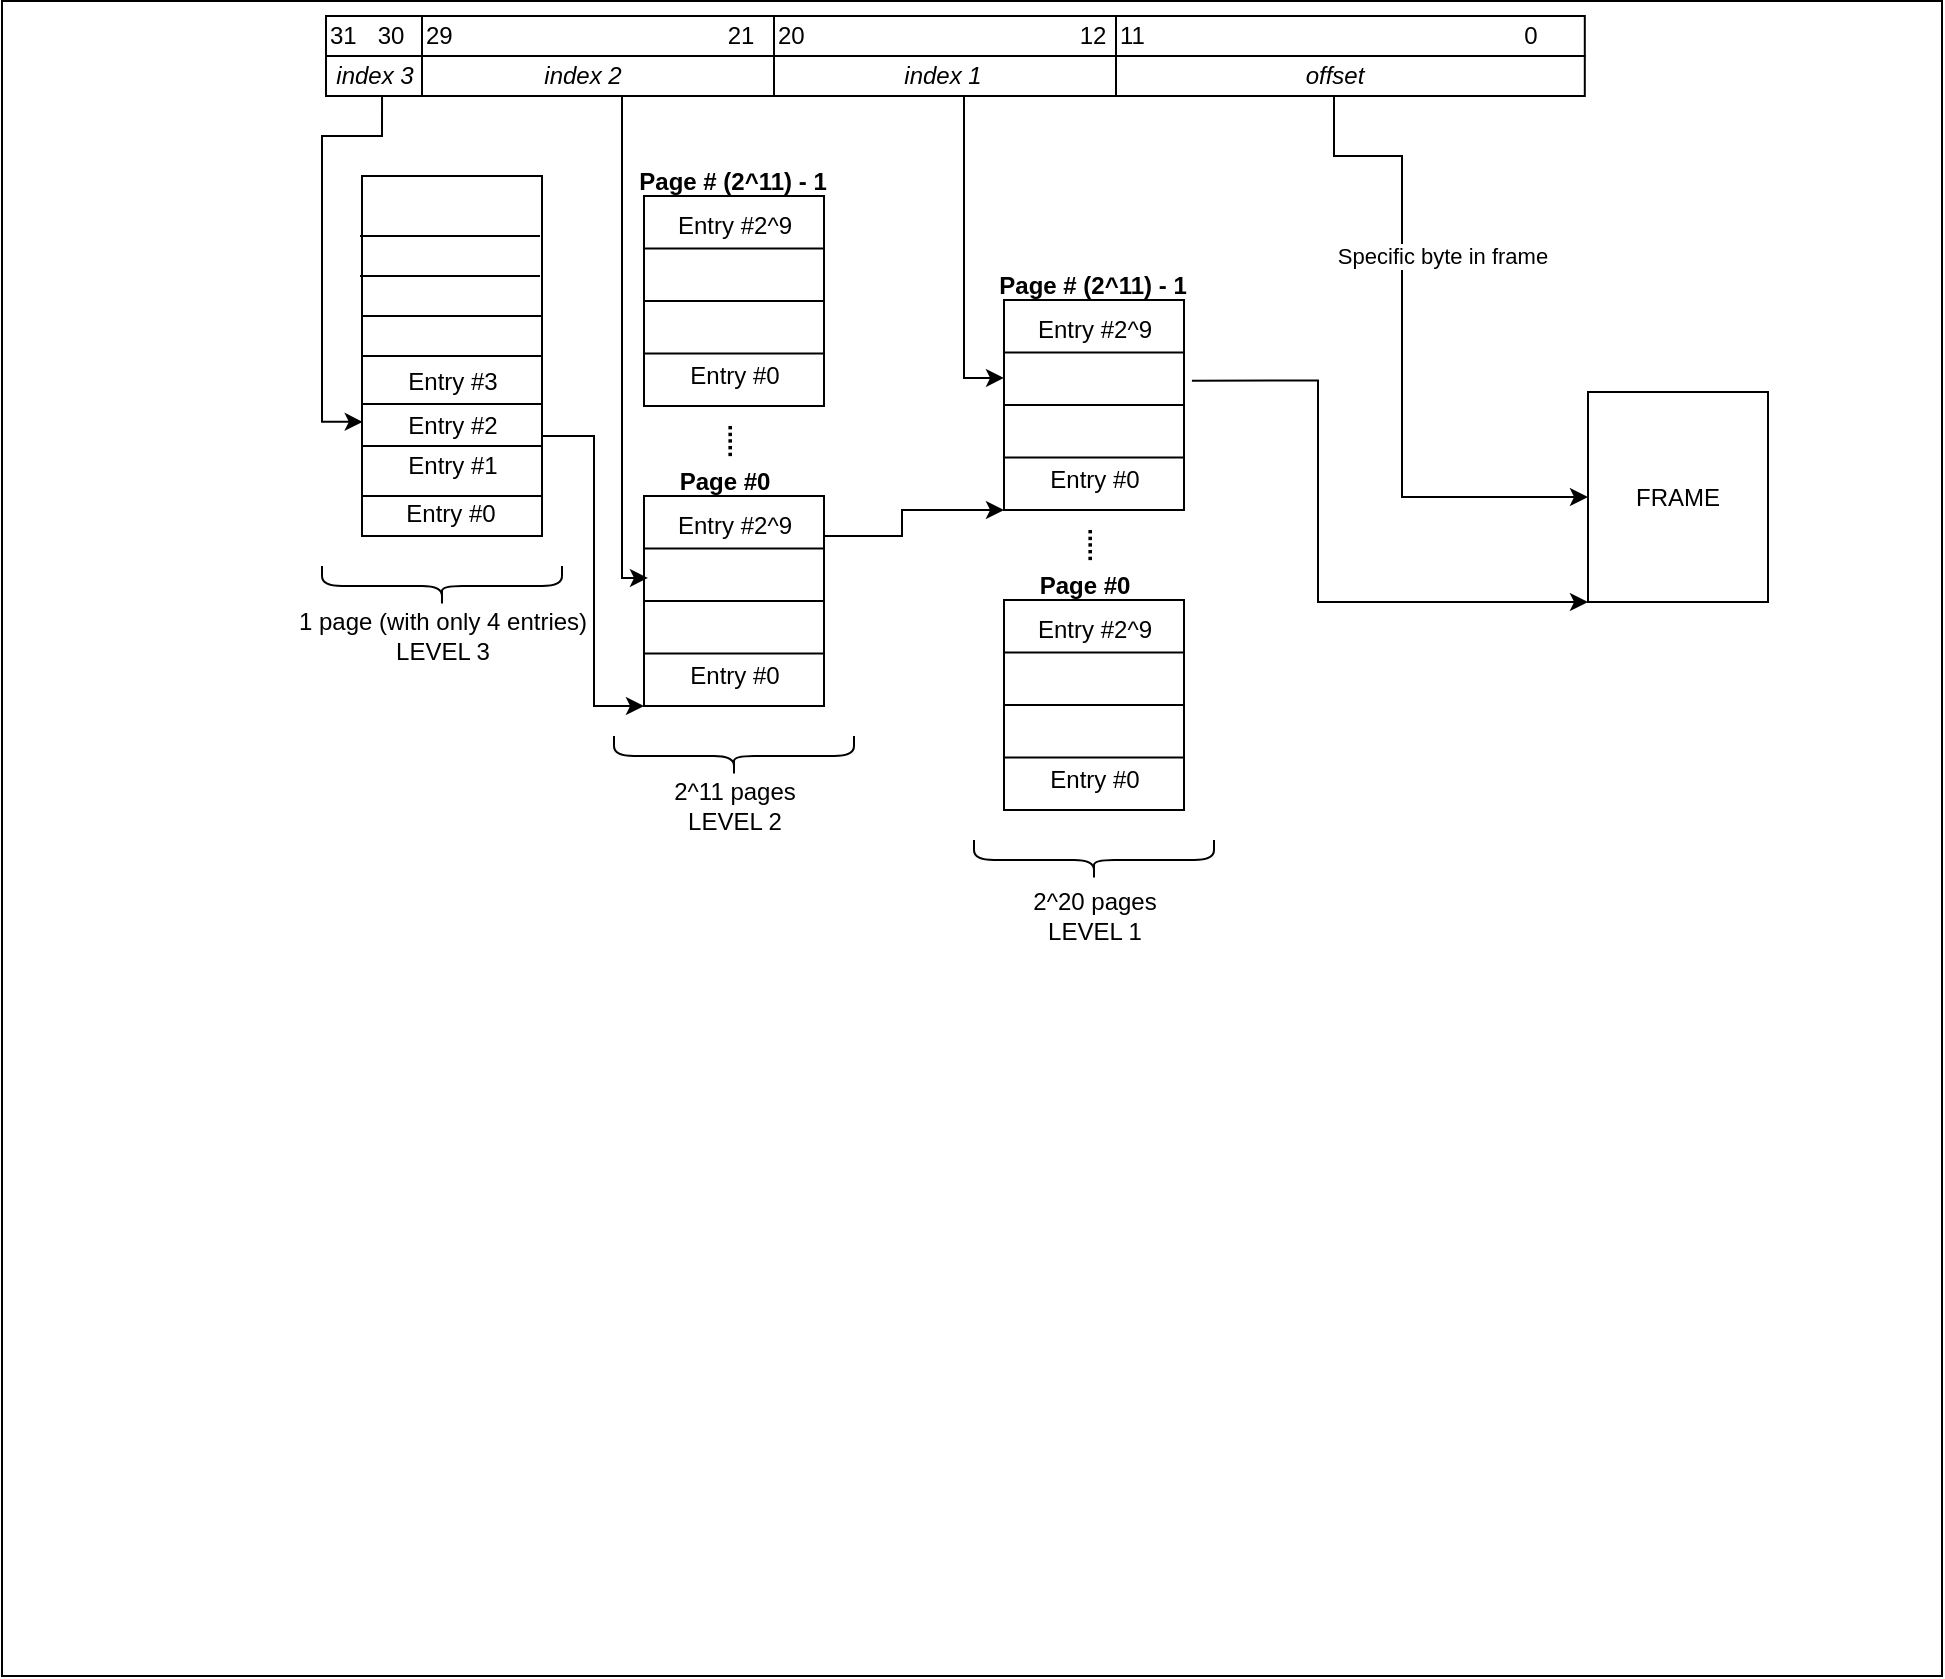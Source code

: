 <mxfile version="24.7.6">
  <diagram id="C5RBs43oDa-KdzZeNtuy" name="Page-1">
    <mxGraphModel dx="1036" dy="474" grid="1" gridSize="10" guides="1" tooltips="1" connect="1" arrows="1" fold="1" page="1" pageScale="1" pageWidth="827" pageHeight="1169" math="0" shadow="0">
      <root>
        <mxCell id="WIyWlLk6GJQsqaUBKTNV-0" />
        <mxCell id="WIyWlLk6GJQsqaUBKTNV-1" parent="WIyWlLk6GJQsqaUBKTNV-0" />
        <mxCell id="lOClj2oo7x6Ww53FL5YU-107" value="" style="whiteSpace=wrap;html=1;" vertex="1" parent="WIyWlLk6GJQsqaUBKTNV-1">
          <mxGeometry x="270" y="82.5" width="970" height="837.5" as="geometry" />
        </mxCell>
        <mxCell id="lOClj2oo7x6Ww53FL5YU-5" value="" style="group" vertex="1" connectable="0" parent="WIyWlLk6GJQsqaUBKTNV-1">
          <mxGeometry x="432" y="90" width="60" height="45" as="geometry" />
        </mxCell>
        <mxCell id="lOClj2oo7x6Ww53FL5YU-2" value="31" style="rounded=0;whiteSpace=wrap;html=1;align=left;" vertex="1" parent="lOClj2oo7x6Ww53FL5YU-5">
          <mxGeometry width="48" height="20" as="geometry" />
        </mxCell>
        <mxCell id="lOClj2oo7x6Ww53FL5YU-6" value="" style="group" vertex="1" connectable="0" parent="lOClj2oo7x6Ww53FL5YU-5">
          <mxGeometry y="-5" width="60" height="50" as="geometry" />
        </mxCell>
        <mxCell id="lOClj2oo7x6Ww53FL5YU-3" value="" style="rounded=0;whiteSpace=wrap;html=1;" vertex="1" parent="lOClj2oo7x6Ww53FL5YU-6">
          <mxGeometry y="25" width="48" height="20" as="geometry" />
        </mxCell>
        <mxCell id="lOClj2oo7x6Ww53FL5YU-4" value="30" style="text;html=1;align=center;verticalAlign=middle;resizable=0;points=[];autosize=1;strokeColor=none;fillColor=none;" vertex="1" parent="lOClj2oo7x6Ww53FL5YU-6">
          <mxGeometry x="12" width="40" height="30" as="geometry" />
        </mxCell>
        <mxCell id="lOClj2oo7x6Ww53FL5YU-49" value="&lt;i&gt;index 3&lt;/i&gt;" style="text;html=1;align=center;verticalAlign=middle;resizable=0;points=[];autosize=1;strokeColor=none;fillColor=none;" vertex="1" parent="lOClj2oo7x6Ww53FL5YU-6">
          <mxGeometry x="-6" y="20" width="60" height="30" as="geometry" />
        </mxCell>
        <mxCell id="lOClj2oo7x6Ww53FL5YU-7" value="" style="group" vertex="1" connectable="0" parent="WIyWlLk6GJQsqaUBKTNV-1">
          <mxGeometry x="480" y="90" width="220" height="45" as="geometry" />
        </mxCell>
        <mxCell id="lOClj2oo7x6Ww53FL5YU-8" value="29" style="rounded=0;whiteSpace=wrap;html=1;align=left;" vertex="1" parent="lOClj2oo7x6Ww53FL5YU-7">
          <mxGeometry width="176" height="20" as="geometry" />
        </mxCell>
        <mxCell id="lOClj2oo7x6Ww53FL5YU-9" value="" style="group" vertex="1" connectable="0" parent="lOClj2oo7x6Ww53FL5YU-7">
          <mxGeometry y="-5" width="220" height="50" as="geometry" />
        </mxCell>
        <mxCell id="lOClj2oo7x6Ww53FL5YU-10" value="" style="rounded=0;whiteSpace=wrap;html=1;" vertex="1" parent="lOClj2oo7x6Ww53FL5YU-9">
          <mxGeometry y="25" width="176" height="20" as="geometry" />
        </mxCell>
        <mxCell id="lOClj2oo7x6Ww53FL5YU-11" value="21" style="text;html=1;align=center;verticalAlign=middle;resizable=0;points=[];autosize=1;strokeColor=none;fillColor=none;" vertex="1" parent="lOClj2oo7x6Ww53FL5YU-9">
          <mxGeometry x="138.947" width="40" height="30" as="geometry" />
        </mxCell>
        <mxCell id="lOClj2oo7x6Ww53FL5YU-48" value="&lt;i&gt;index 2&lt;/i&gt;" style="text;html=1;align=center;verticalAlign=middle;resizable=0;points=[];autosize=1;strokeColor=none;fillColor=none;" vertex="1" parent="lOClj2oo7x6Ww53FL5YU-9">
          <mxGeometry x="50" y="20" width="60" height="30" as="geometry" />
        </mxCell>
        <mxCell id="lOClj2oo7x6Ww53FL5YU-36" value="" style="group" vertex="1" connectable="0" parent="WIyWlLk6GJQsqaUBKTNV-1">
          <mxGeometry x="656" y="90" width="220" height="68" as="geometry" />
        </mxCell>
        <mxCell id="lOClj2oo7x6Ww53FL5YU-37" value="20" style="rounded=0;whiteSpace=wrap;html=1;align=left;" vertex="1" parent="lOClj2oo7x6Ww53FL5YU-36">
          <mxGeometry width="176" height="20" as="geometry" />
        </mxCell>
        <mxCell id="lOClj2oo7x6Ww53FL5YU-38" value="" style="group" vertex="1" connectable="0" parent="lOClj2oo7x6Ww53FL5YU-36">
          <mxGeometry y="-5" width="220" height="73" as="geometry" />
        </mxCell>
        <mxCell id="lOClj2oo7x6Ww53FL5YU-39" value="" style="rounded=0;whiteSpace=wrap;html=1;" vertex="1" parent="lOClj2oo7x6Ww53FL5YU-38">
          <mxGeometry y="25" width="176" height="20" as="geometry" />
        </mxCell>
        <mxCell id="lOClj2oo7x6Ww53FL5YU-40" value="12" style="text;html=1;align=center;verticalAlign=middle;resizable=0;points=[];autosize=1;strokeColor=none;fillColor=none;" vertex="1" parent="lOClj2oo7x6Ww53FL5YU-38">
          <mxGeometry x="138.947" width="40" height="30" as="geometry" />
        </mxCell>
        <mxCell id="lOClj2oo7x6Ww53FL5YU-47" value="&lt;i&gt;index 1&lt;/i&gt;" style="text;html=1;align=center;verticalAlign=middle;resizable=0;points=[];autosize=1;strokeColor=none;fillColor=none;" vertex="1" parent="lOClj2oo7x6Ww53FL5YU-38">
          <mxGeometry x="54" y="20" width="60" height="30" as="geometry" />
        </mxCell>
        <mxCell id="lOClj2oo7x6Ww53FL5YU-41" value="" style="group" vertex="1" connectable="0" parent="WIyWlLk6GJQsqaUBKTNV-1">
          <mxGeometry x="827" y="90" width="293" height="45" as="geometry" />
        </mxCell>
        <mxCell id="lOClj2oo7x6Ww53FL5YU-42" value="11" style="rounded=0;whiteSpace=wrap;html=1;align=left;" vertex="1" parent="lOClj2oo7x6Ww53FL5YU-41">
          <mxGeometry width="234.4" height="20" as="geometry" />
        </mxCell>
        <mxCell id="lOClj2oo7x6Ww53FL5YU-43" value="" style="group" vertex="1" connectable="0" parent="lOClj2oo7x6Ww53FL5YU-41">
          <mxGeometry y="-5" width="293.0" height="50" as="geometry" />
        </mxCell>
        <mxCell id="lOClj2oo7x6Ww53FL5YU-44" value="" style="rounded=0;whiteSpace=wrap;html=1;" vertex="1" parent="lOClj2oo7x6Ww53FL5YU-43">
          <mxGeometry y="25" width="234.4" height="20" as="geometry" />
        </mxCell>
        <mxCell id="lOClj2oo7x6Ww53FL5YU-45" value="0" style="text;html=1;align=center;verticalAlign=middle;resizable=0;points=[];autosize=1;strokeColor=none;fillColor=none;" vertex="1" parent="lOClj2oo7x6Ww53FL5YU-43">
          <mxGeometry x="191.712" width="30" height="30" as="geometry" />
        </mxCell>
        <mxCell id="lOClj2oo7x6Ww53FL5YU-46" value="&lt;i&gt;offset&lt;/i&gt;" style="text;html=1;align=center;verticalAlign=middle;resizable=0;points=[];autosize=1;strokeColor=none;fillColor=none;" vertex="1" parent="lOClj2oo7x6Ww53FL5YU-43">
          <mxGeometry x="83.905" y="20" width="50" height="30" as="geometry" />
        </mxCell>
        <mxCell id="lOClj2oo7x6Ww53FL5YU-59" value="" style="group" vertex="1" connectable="0" parent="WIyWlLk6GJQsqaUBKTNV-1">
          <mxGeometry x="450" y="170" width="90" height="180" as="geometry" />
        </mxCell>
        <mxCell id="lOClj2oo7x6Ww53FL5YU-22" value="" style="group" vertex="1" connectable="0" parent="lOClj2oo7x6Ww53FL5YU-59">
          <mxGeometry width="90" height="180" as="geometry" />
        </mxCell>
        <mxCell id="WIyWlLk6GJQsqaUBKTNV-7" value="" style="rounded=1;whiteSpace=wrap;html=1;fontSize=12;glass=0;strokeWidth=1;shadow=0;arcSize=0;" parent="lOClj2oo7x6Ww53FL5YU-22" vertex="1">
          <mxGeometry width="90" height="180" as="geometry" />
        </mxCell>
        <mxCell id="lOClj2oo7x6Ww53FL5YU-21" value="Entry #0" style="text;html=1;align=center;verticalAlign=middle;resizable=0;points=[];autosize=1;strokeColor=none;fillColor=none;" vertex="1" parent="lOClj2oo7x6Ww53FL5YU-22">
          <mxGeometry x="9" y="154.001" width="70" height="30" as="geometry" />
        </mxCell>
        <mxCell id="lOClj2oo7x6Ww53FL5YU-16" value="" style="endArrow=none;html=1;rounded=0;exitX=0;exitY=0.25;exitDx=0;exitDy=0;entryX=1;entryY=0.25;entryDx=0;entryDy=0;" edge="1" parent="lOClj2oo7x6Ww53FL5YU-22">
          <mxGeometry width="50" height="50" relative="1" as="geometry">
            <mxPoint y="70" as="sourcePoint" />
            <mxPoint x="90" y="70" as="targetPoint" />
          </mxGeometry>
        </mxCell>
        <mxCell id="lOClj2oo7x6Ww53FL5YU-20" value="" style="endArrow=none;html=1;rounded=0;exitX=0;exitY=0.75;exitDx=0;exitDy=0;entryX=1;entryY=0.75;entryDx=0;entryDy=0;" edge="1" parent="lOClj2oo7x6Ww53FL5YU-22">
          <mxGeometry width="50" height="50" relative="1" as="geometry">
            <mxPoint y="160" as="sourcePoint" />
            <mxPoint x="90" y="160" as="targetPoint" />
          </mxGeometry>
        </mxCell>
        <mxCell id="lOClj2oo7x6Ww53FL5YU-52" value="" style="endArrow=none;html=1;rounded=0;exitX=0;exitY=0.5;exitDx=0;exitDy=0;entryX=1;entryY=0.5;entryDx=0;entryDy=0;" edge="1" parent="lOClj2oo7x6Ww53FL5YU-22" source="WIyWlLk6GJQsqaUBKTNV-7" target="WIyWlLk6GJQsqaUBKTNV-7">
          <mxGeometry width="50" height="50" relative="1" as="geometry">
            <mxPoint x="420" y="365.143" as="sourcePoint" />
            <mxPoint x="510" y="365.143" as="targetPoint" />
          </mxGeometry>
        </mxCell>
        <mxCell id="lOClj2oo7x6Ww53FL5YU-29" value="Entry #1" style="text;html=1;align=center;verticalAlign=middle;resizable=0;points=[];autosize=1;strokeColor=none;fillColor=none;" vertex="1" parent="lOClj2oo7x6Ww53FL5YU-22">
          <mxGeometry x="10" y="130.004" width="70" height="30" as="geometry" />
        </mxCell>
        <mxCell id="lOClj2oo7x6Ww53FL5YU-54" value="Entry #3" style="text;html=1;align=center;verticalAlign=middle;resizable=0;points=[];autosize=1;strokeColor=none;fillColor=none;" vertex="1" parent="lOClj2oo7x6Ww53FL5YU-22">
          <mxGeometry x="10" y="88.004" width="70" height="30" as="geometry" />
        </mxCell>
        <mxCell id="lOClj2oo7x6Ww53FL5YU-57" value="" style="endArrow=none;html=1;rounded=0;exitX=0;exitY=0.25;exitDx=0;exitDy=0;entryX=1;entryY=0.25;entryDx=0;entryDy=0;" edge="1" parent="lOClj2oo7x6Ww53FL5YU-22">
          <mxGeometry width="50" height="50" relative="1" as="geometry">
            <mxPoint x="-1" y="50" as="sourcePoint" />
            <mxPoint x="89" y="50" as="targetPoint" />
          </mxGeometry>
        </mxCell>
        <mxCell id="lOClj2oo7x6Ww53FL5YU-58" value="" style="endArrow=none;html=1;rounded=0;exitX=0;exitY=0.25;exitDx=0;exitDy=0;entryX=1;entryY=0.25;entryDx=0;entryDy=0;" edge="1" parent="lOClj2oo7x6Ww53FL5YU-22">
          <mxGeometry width="50" height="50" relative="1" as="geometry">
            <mxPoint x="-1" y="30" as="sourcePoint" />
            <mxPoint x="89" y="30" as="targetPoint" />
          </mxGeometry>
        </mxCell>
        <mxCell id="lOClj2oo7x6Ww53FL5YU-53" value="Entry #2" style="text;html=1;align=center;verticalAlign=middle;resizable=0;points=[];autosize=1;strokeColor=none;fillColor=none;" vertex="1" parent="lOClj2oo7x6Ww53FL5YU-59">
          <mxGeometry x="10" y="110.004" width="70" height="30" as="geometry" />
        </mxCell>
        <mxCell id="lOClj2oo7x6Ww53FL5YU-55" value="" style="endArrow=none;html=1;rounded=0;exitX=0;exitY=0.25;exitDx=0;exitDy=0;entryX=1;entryY=0.25;entryDx=0;entryDy=0;" edge="1" parent="lOClj2oo7x6Ww53FL5YU-59">
          <mxGeometry width="50" height="50" relative="1" as="geometry">
            <mxPoint y="114" as="sourcePoint" />
            <mxPoint x="90" y="114" as="targetPoint" />
          </mxGeometry>
        </mxCell>
        <mxCell id="lOClj2oo7x6Ww53FL5YU-56" value="" style="endArrow=none;html=1;rounded=0;exitX=0;exitY=0.25;exitDx=0;exitDy=0;entryX=1;entryY=0.25;entryDx=0;entryDy=0;" edge="1" parent="lOClj2oo7x6Ww53FL5YU-59">
          <mxGeometry width="50" height="50" relative="1" as="geometry">
            <mxPoint y="135" as="sourcePoint" />
            <mxPoint x="90" y="135" as="targetPoint" />
          </mxGeometry>
        </mxCell>
        <mxCell id="lOClj2oo7x6Ww53FL5YU-23" value="" style="group" vertex="1" connectable="0" parent="WIyWlLk6GJQsqaUBKTNV-1">
          <mxGeometry x="591" y="330" width="90" height="105" as="geometry" />
        </mxCell>
        <mxCell id="lOClj2oo7x6Ww53FL5YU-24" value="" style="rounded=1;whiteSpace=wrap;html=1;fontSize=12;glass=0;strokeWidth=1;shadow=0;arcSize=0;" vertex="1" parent="lOClj2oo7x6Ww53FL5YU-23">
          <mxGeometry width="90" height="105" as="geometry" />
        </mxCell>
        <mxCell id="lOClj2oo7x6Ww53FL5YU-25" value="Entry #0" style="text;html=1;align=center;verticalAlign=middle;resizable=0;points=[];autosize=1;strokeColor=none;fillColor=none;" vertex="1" parent="lOClj2oo7x6Ww53FL5YU-23">
          <mxGeometry x="10" y="75" width="70" height="30" as="geometry" />
        </mxCell>
        <mxCell id="lOClj2oo7x6Ww53FL5YU-26" value="" style="endArrow=none;html=1;rounded=0;exitX=0;exitY=0.25;exitDx=0;exitDy=0;entryX=1;entryY=0.25;entryDx=0;entryDy=0;" edge="1" parent="lOClj2oo7x6Ww53FL5YU-23" source="lOClj2oo7x6Ww53FL5YU-24" target="lOClj2oo7x6Ww53FL5YU-24">
          <mxGeometry width="50" height="50" relative="1" as="geometry">
            <mxPoint x="10" y="72.5" as="sourcePoint" />
            <mxPoint x="60" y="22.5" as="targetPoint" />
          </mxGeometry>
        </mxCell>
        <mxCell id="lOClj2oo7x6Ww53FL5YU-27" value="" style="endArrow=none;html=1;rounded=0;exitX=0;exitY=0.5;exitDx=0;exitDy=0;entryX=1;entryY=0.5;entryDx=0;entryDy=0;" edge="1" parent="lOClj2oo7x6Ww53FL5YU-23" source="lOClj2oo7x6Ww53FL5YU-24" target="lOClj2oo7x6Ww53FL5YU-24">
          <mxGeometry width="50" height="50" relative="1" as="geometry">
            <mxPoint y="79.41" as="sourcePoint" />
            <mxPoint x="120" y="79.41" as="targetPoint" />
          </mxGeometry>
        </mxCell>
        <mxCell id="lOClj2oo7x6Ww53FL5YU-28" value="" style="endArrow=none;html=1;rounded=0;exitX=0;exitY=0.75;exitDx=0;exitDy=0;entryX=1;entryY=0.75;entryDx=0;entryDy=0;" edge="1" parent="lOClj2oo7x6Ww53FL5YU-23" source="lOClj2oo7x6Ww53FL5YU-24" target="lOClj2oo7x6Ww53FL5YU-24">
          <mxGeometry width="50" height="50" relative="1" as="geometry">
            <mxPoint x="10" y="82.5" as="sourcePoint" />
            <mxPoint x="100" y="82.5" as="targetPoint" />
          </mxGeometry>
        </mxCell>
        <mxCell id="lOClj2oo7x6Ww53FL5YU-60" value="Entry #2^9" style="text;html=1;align=center;verticalAlign=middle;resizable=0;points=[];autosize=1;strokeColor=none;fillColor=none;" vertex="1" parent="lOClj2oo7x6Ww53FL5YU-23">
          <mxGeometry x="5" width="80" height="30" as="geometry" />
        </mxCell>
        <mxCell id="lOClj2oo7x6Ww53FL5YU-73" value="Page # (2^11) - 1" style="text;html=1;align=center;verticalAlign=middle;resizable=0;points=[];autosize=1;strokeColor=none;fillColor=none;fontStyle=1" vertex="1" parent="WIyWlLk6GJQsqaUBKTNV-1">
          <mxGeometry x="580" y="158" width="110" height="30" as="geometry" />
        </mxCell>
        <mxCell id="lOClj2oo7x6Ww53FL5YU-64" value="" style="group" vertex="1" connectable="0" parent="WIyWlLk6GJQsqaUBKTNV-1">
          <mxGeometry x="591" y="180" width="90" height="105" as="geometry" />
        </mxCell>
        <mxCell id="lOClj2oo7x6Ww53FL5YU-65" value="" style="rounded=1;whiteSpace=wrap;html=1;fontSize=12;glass=0;strokeWidth=1;shadow=0;arcSize=0;" vertex="1" parent="lOClj2oo7x6Ww53FL5YU-64">
          <mxGeometry width="90" height="105" as="geometry" />
        </mxCell>
        <mxCell id="lOClj2oo7x6Ww53FL5YU-66" value="Entry #0" style="text;html=1;align=center;verticalAlign=middle;resizable=0;points=[];autosize=1;strokeColor=none;fillColor=none;" vertex="1" parent="lOClj2oo7x6Ww53FL5YU-64">
          <mxGeometry x="10" y="75" width="70" height="30" as="geometry" />
        </mxCell>
        <mxCell id="lOClj2oo7x6Ww53FL5YU-67" value="" style="endArrow=none;html=1;rounded=0;exitX=0;exitY=0.25;exitDx=0;exitDy=0;entryX=1;entryY=0.25;entryDx=0;entryDy=0;" edge="1" parent="lOClj2oo7x6Ww53FL5YU-64" source="lOClj2oo7x6Ww53FL5YU-65" target="lOClj2oo7x6Ww53FL5YU-65">
          <mxGeometry width="50" height="50" relative="1" as="geometry">
            <mxPoint x="10" y="72.5" as="sourcePoint" />
            <mxPoint x="60" y="22.5" as="targetPoint" />
          </mxGeometry>
        </mxCell>
        <mxCell id="lOClj2oo7x6Ww53FL5YU-68" value="" style="endArrow=none;html=1;rounded=0;exitX=0;exitY=0.5;exitDx=0;exitDy=0;entryX=1;entryY=0.5;entryDx=0;entryDy=0;" edge="1" parent="lOClj2oo7x6Ww53FL5YU-64" source="lOClj2oo7x6Ww53FL5YU-65" target="lOClj2oo7x6Ww53FL5YU-65">
          <mxGeometry width="50" height="50" relative="1" as="geometry">
            <mxPoint y="79.41" as="sourcePoint" />
            <mxPoint x="120" y="79.41" as="targetPoint" />
          </mxGeometry>
        </mxCell>
        <mxCell id="lOClj2oo7x6Ww53FL5YU-69" value="" style="endArrow=none;html=1;rounded=0;exitX=0;exitY=0.75;exitDx=0;exitDy=0;entryX=1;entryY=0.75;entryDx=0;entryDy=0;" edge="1" parent="lOClj2oo7x6Ww53FL5YU-64" source="lOClj2oo7x6Ww53FL5YU-65" target="lOClj2oo7x6Ww53FL5YU-65">
          <mxGeometry width="50" height="50" relative="1" as="geometry">
            <mxPoint x="10" y="82.5" as="sourcePoint" />
            <mxPoint x="100" y="82.5" as="targetPoint" />
          </mxGeometry>
        </mxCell>
        <mxCell id="lOClj2oo7x6Ww53FL5YU-70" value="Entry #2^9" style="text;html=1;align=center;verticalAlign=middle;resizable=0;points=[];autosize=1;strokeColor=none;fillColor=none;" vertex="1" parent="lOClj2oo7x6Ww53FL5YU-64">
          <mxGeometry x="5" width="80" height="30" as="geometry" />
        </mxCell>
        <mxCell id="lOClj2oo7x6Ww53FL5YU-71" value="" style="shape=curlyBracket;whiteSpace=wrap;html=1;rounded=1;labelPosition=left;verticalLabelPosition=middle;align=right;verticalAlign=middle;rotation=-90;" vertex="1" parent="WIyWlLk6GJQsqaUBKTNV-1">
          <mxGeometry x="626" y="400" width="20" height="120" as="geometry" />
        </mxCell>
        <mxCell id="lOClj2oo7x6Ww53FL5YU-72" value="2^11 pages&lt;div&gt;LEVEL 2&lt;/div&gt;" style="text;html=1;align=center;verticalAlign=middle;resizable=0;points=[];autosize=1;strokeColor=none;fillColor=none;" vertex="1" parent="WIyWlLk6GJQsqaUBKTNV-1">
          <mxGeometry x="596" y="465" width="80" height="40" as="geometry" />
        </mxCell>
        <mxCell id="lOClj2oo7x6Ww53FL5YU-74" value="Page #0" style="text;html=1;align=center;verticalAlign=middle;resizable=0;points=[];autosize=1;strokeColor=none;fillColor=none;fontStyle=1" vertex="1" parent="WIyWlLk6GJQsqaUBKTNV-1">
          <mxGeometry x="596" y="308" width="70" height="30" as="geometry" />
        </mxCell>
        <mxCell id="lOClj2oo7x6Ww53FL5YU-75" value="....." style="text;html=1;align=center;verticalAlign=middle;resizable=0;points=[];autosize=1;strokeColor=none;fillColor=none;rotation=-90;fontStyle=1" vertex="1" parent="WIyWlLk6GJQsqaUBKTNV-1">
          <mxGeometry x="611" y="288" width="40" height="30" as="geometry" />
        </mxCell>
        <mxCell id="lOClj2oo7x6Ww53FL5YU-76" style="edgeStyle=orthogonalEdgeStyle;rounded=0;orthogonalLoop=1;jettySize=auto;html=1;entryX=0.004;entryY=0.683;entryDx=0;entryDy=0;entryPerimeter=0;exitX=0.567;exitY=0.833;exitDx=0;exitDy=0;exitPerimeter=0;" edge="1" parent="WIyWlLk6GJQsqaUBKTNV-1" source="lOClj2oo7x6Ww53FL5YU-49" target="WIyWlLk6GJQsqaUBKTNV-7">
          <mxGeometry relative="1" as="geometry">
            <mxPoint x="410" y="120" as="sourcePoint" />
            <Array as="points">
              <mxPoint x="460" y="150" />
              <mxPoint x="430" y="150" />
              <mxPoint x="430" y="293" />
            </Array>
          </mxGeometry>
        </mxCell>
        <mxCell id="lOClj2oo7x6Ww53FL5YU-77" style="edgeStyle=orthogonalEdgeStyle;rounded=0;orthogonalLoop=1;jettySize=auto;html=1;entryX=0;entryY=1;entryDx=0;entryDy=0;" edge="1" parent="WIyWlLk6GJQsqaUBKTNV-1" source="WIyWlLk6GJQsqaUBKTNV-7" target="lOClj2oo7x6Ww53FL5YU-24">
          <mxGeometry relative="1" as="geometry">
            <Array as="points">
              <mxPoint x="566" y="300" />
              <mxPoint x="566" y="435" />
            </Array>
          </mxGeometry>
        </mxCell>
        <mxCell id="lOClj2oo7x6Ww53FL5YU-78" value="" style="group" vertex="1" connectable="0" parent="WIyWlLk6GJQsqaUBKTNV-1">
          <mxGeometry x="771" y="382" width="90" height="105" as="geometry" />
        </mxCell>
        <mxCell id="lOClj2oo7x6Ww53FL5YU-79" value="" style="rounded=1;whiteSpace=wrap;html=1;fontSize=12;glass=0;strokeWidth=1;shadow=0;arcSize=0;" vertex="1" parent="lOClj2oo7x6Ww53FL5YU-78">
          <mxGeometry width="90" height="105" as="geometry" />
        </mxCell>
        <mxCell id="lOClj2oo7x6Ww53FL5YU-80" value="Entry #0" style="text;html=1;align=center;verticalAlign=middle;resizable=0;points=[];autosize=1;strokeColor=none;fillColor=none;" vertex="1" parent="lOClj2oo7x6Ww53FL5YU-78">
          <mxGeometry x="10" y="75" width="70" height="30" as="geometry" />
        </mxCell>
        <mxCell id="lOClj2oo7x6Ww53FL5YU-81" value="" style="endArrow=none;html=1;rounded=0;exitX=0;exitY=0.25;exitDx=0;exitDy=0;entryX=1;entryY=0.25;entryDx=0;entryDy=0;" edge="1" parent="lOClj2oo7x6Ww53FL5YU-78" source="lOClj2oo7x6Ww53FL5YU-79" target="lOClj2oo7x6Ww53FL5YU-79">
          <mxGeometry width="50" height="50" relative="1" as="geometry">
            <mxPoint x="10" y="72.5" as="sourcePoint" />
            <mxPoint x="60" y="22.5" as="targetPoint" />
          </mxGeometry>
        </mxCell>
        <mxCell id="lOClj2oo7x6Ww53FL5YU-82" value="" style="endArrow=none;html=1;rounded=0;exitX=0;exitY=0.5;exitDx=0;exitDy=0;entryX=1;entryY=0.5;entryDx=0;entryDy=0;" edge="1" parent="lOClj2oo7x6Ww53FL5YU-78" source="lOClj2oo7x6Ww53FL5YU-79" target="lOClj2oo7x6Ww53FL5YU-79">
          <mxGeometry width="50" height="50" relative="1" as="geometry">
            <mxPoint y="79.41" as="sourcePoint" />
            <mxPoint x="120" y="79.41" as="targetPoint" />
          </mxGeometry>
        </mxCell>
        <mxCell id="lOClj2oo7x6Ww53FL5YU-83" value="" style="endArrow=none;html=1;rounded=0;exitX=0;exitY=0.75;exitDx=0;exitDy=0;entryX=1;entryY=0.75;entryDx=0;entryDy=0;" edge="1" parent="lOClj2oo7x6Ww53FL5YU-78" source="lOClj2oo7x6Ww53FL5YU-79" target="lOClj2oo7x6Ww53FL5YU-79">
          <mxGeometry width="50" height="50" relative="1" as="geometry">
            <mxPoint x="10" y="82.5" as="sourcePoint" />
            <mxPoint x="100" y="82.5" as="targetPoint" />
          </mxGeometry>
        </mxCell>
        <mxCell id="lOClj2oo7x6Ww53FL5YU-84" value="Entry #2^9" style="text;html=1;align=center;verticalAlign=middle;resizable=0;points=[];autosize=1;strokeColor=none;fillColor=none;" vertex="1" parent="lOClj2oo7x6Ww53FL5YU-78">
          <mxGeometry x="5" width="80" height="30" as="geometry" />
        </mxCell>
        <mxCell id="lOClj2oo7x6Ww53FL5YU-85" value="Page # (2^11) - 1" style="text;html=1;align=center;verticalAlign=middle;resizable=0;points=[];autosize=1;strokeColor=none;fillColor=none;fontStyle=1" vertex="1" parent="WIyWlLk6GJQsqaUBKTNV-1">
          <mxGeometry x="760" y="210" width="110" height="30" as="geometry" />
        </mxCell>
        <mxCell id="lOClj2oo7x6Ww53FL5YU-86" value="" style="group" vertex="1" connectable="0" parent="WIyWlLk6GJQsqaUBKTNV-1">
          <mxGeometry x="771" y="232" width="90" height="105" as="geometry" />
        </mxCell>
        <mxCell id="lOClj2oo7x6Ww53FL5YU-87" value="" style="rounded=1;whiteSpace=wrap;html=1;fontSize=12;glass=0;strokeWidth=1;shadow=0;arcSize=0;" vertex="1" parent="lOClj2oo7x6Ww53FL5YU-86">
          <mxGeometry width="90" height="105" as="geometry" />
        </mxCell>
        <mxCell id="lOClj2oo7x6Ww53FL5YU-88" value="Entry #0" style="text;html=1;align=center;verticalAlign=middle;resizable=0;points=[];autosize=1;strokeColor=none;fillColor=none;" vertex="1" parent="lOClj2oo7x6Ww53FL5YU-86">
          <mxGeometry x="10" y="75" width="70" height="30" as="geometry" />
        </mxCell>
        <mxCell id="lOClj2oo7x6Ww53FL5YU-89" value="" style="endArrow=none;html=1;rounded=0;exitX=0;exitY=0.25;exitDx=0;exitDy=0;entryX=1;entryY=0.25;entryDx=0;entryDy=0;" edge="1" parent="lOClj2oo7x6Ww53FL5YU-86" source="lOClj2oo7x6Ww53FL5YU-87" target="lOClj2oo7x6Ww53FL5YU-87">
          <mxGeometry width="50" height="50" relative="1" as="geometry">
            <mxPoint x="10" y="72.5" as="sourcePoint" />
            <mxPoint x="60" y="22.5" as="targetPoint" />
          </mxGeometry>
        </mxCell>
        <mxCell id="lOClj2oo7x6Ww53FL5YU-90" value="" style="endArrow=none;html=1;rounded=0;exitX=0;exitY=0.5;exitDx=0;exitDy=0;entryX=1;entryY=0.5;entryDx=0;entryDy=0;" edge="1" parent="lOClj2oo7x6Ww53FL5YU-86" source="lOClj2oo7x6Ww53FL5YU-87" target="lOClj2oo7x6Ww53FL5YU-87">
          <mxGeometry width="50" height="50" relative="1" as="geometry">
            <mxPoint y="79.41" as="sourcePoint" />
            <mxPoint x="120" y="79.41" as="targetPoint" />
          </mxGeometry>
        </mxCell>
        <mxCell id="lOClj2oo7x6Ww53FL5YU-91" value="" style="endArrow=none;html=1;rounded=0;exitX=0;exitY=0.75;exitDx=0;exitDy=0;entryX=1;entryY=0.75;entryDx=0;entryDy=0;" edge="1" parent="lOClj2oo7x6Ww53FL5YU-86" source="lOClj2oo7x6Ww53FL5YU-87" target="lOClj2oo7x6Ww53FL5YU-87">
          <mxGeometry width="50" height="50" relative="1" as="geometry">
            <mxPoint x="10" y="82.5" as="sourcePoint" />
            <mxPoint x="100" y="82.5" as="targetPoint" />
          </mxGeometry>
        </mxCell>
        <mxCell id="lOClj2oo7x6Ww53FL5YU-92" value="Entry #2^9" style="text;html=1;align=center;verticalAlign=middle;resizable=0;points=[];autosize=1;strokeColor=none;fillColor=none;" vertex="1" parent="lOClj2oo7x6Ww53FL5YU-86">
          <mxGeometry x="5" width="80" height="30" as="geometry" />
        </mxCell>
        <mxCell id="lOClj2oo7x6Ww53FL5YU-93" value="" style="shape=curlyBracket;whiteSpace=wrap;html=1;rounded=1;labelPosition=left;verticalLabelPosition=middle;align=right;verticalAlign=middle;rotation=-90;" vertex="1" parent="WIyWlLk6GJQsqaUBKTNV-1">
          <mxGeometry x="806" y="452" width="20" height="120" as="geometry" />
        </mxCell>
        <mxCell id="lOClj2oo7x6Ww53FL5YU-95" value="Page #0" style="text;html=1;align=center;verticalAlign=middle;resizable=0;points=[];autosize=1;strokeColor=none;fillColor=none;fontStyle=1" vertex="1" parent="WIyWlLk6GJQsqaUBKTNV-1">
          <mxGeometry x="776" y="360" width="70" height="30" as="geometry" />
        </mxCell>
        <mxCell id="lOClj2oo7x6Ww53FL5YU-96" value="....." style="text;html=1;align=center;verticalAlign=middle;resizable=0;points=[];autosize=1;strokeColor=none;fillColor=none;rotation=-90;fontStyle=1" vertex="1" parent="WIyWlLk6GJQsqaUBKTNV-1">
          <mxGeometry x="791" y="340" width="40" height="30" as="geometry" />
        </mxCell>
        <mxCell id="lOClj2oo7x6Ww53FL5YU-97" value="" style="shape=curlyBracket;whiteSpace=wrap;html=1;rounded=1;labelPosition=left;verticalLabelPosition=middle;align=right;verticalAlign=middle;rotation=-90;" vertex="1" parent="WIyWlLk6GJQsqaUBKTNV-1">
          <mxGeometry x="480" y="315" width="20" height="120" as="geometry" />
        </mxCell>
        <mxCell id="lOClj2oo7x6Ww53FL5YU-98" value="1 page (with only 4 entries)&lt;div&gt;LEVEL 3&lt;/div&gt;" style="text;html=1;align=center;verticalAlign=middle;resizable=0;points=[];autosize=1;strokeColor=none;fillColor=none;" vertex="1" parent="WIyWlLk6GJQsqaUBKTNV-1">
          <mxGeometry x="405" y="380" width="170" height="40" as="geometry" />
        </mxCell>
        <mxCell id="lOClj2oo7x6Ww53FL5YU-99" value="2^20 pages&lt;div&gt;LEVEL 1&lt;/div&gt;" style="text;html=1;align=center;verticalAlign=middle;resizable=0;points=[];autosize=1;strokeColor=none;fillColor=none;" vertex="1" parent="WIyWlLk6GJQsqaUBKTNV-1">
          <mxGeometry x="771" y="520" width="90" height="40" as="geometry" />
        </mxCell>
        <mxCell id="lOClj2oo7x6Ww53FL5YU-100" style="edgeStyle=orthogonalEdgeStyle;rounded=0;orthogonalLoop=1;jettySize=auto;html=1;entryX=0.022;entryY=0.39;entryDx=0;entryDy=0;entryPerimeter=0;" edge="1" parent="WIyWlLk6GJQsqaUBKTNV-1" source="lOClj2oo7x6Ww53FL5YU-10" target="lOClj2oo7x6Ww53FL5YU-24">
          <mxGeometry relative="1" as="geometry">
            <Array as="points">
              <mxPoint x="580" y="371" />
            </Array>
          </mxGeometry>
        </mxCell>
        <mxCell id="lOClj2oo7x6Ww53FL5YU-101" style="edgeStyle=orthogonalEdgeStyle;rounded=0;orthogonalLoop=1;jettySize=auto;html=1;entryX=0;entryY=1;entryDx=0;entryDy=0;" edge="1" parent="WIyWlLk6GJQsqaUBKTNV-1" source="lOClj2oo7x6Ww53FL5YU-24" target="lOClj2oo7x6Ww53FL5YU-87">
          <mxGeometry relative="1" as="geometry">
            <Array as="points">
              <mxPoint x="720" y="350" />
              <mxPoint x="720" y="337" />
            </Array>
          </mxGeometry>
        </mxCell>
        <mxCell id="lOClj2oo7x6Ww53FL5YU-102" style="edgeStyle=orthogonalEdgeStyle;rounded=0;orthogonalLoop=1;jettySize=auto;html=1;entryX=0;entryY=0.371;entryDx=0;entryDy=0;entryPerimeter=0;" edge="1" parent="WIyWlLk6GJQsqaUBKTNV-1" target="lOClj2oo7x6Ww53FL5YU-87">
          <mxGeometry relative="1" as="geometry">
            <mxPoint x="751" y="130" as="sourcePoint" />
            <Array as="points">
              <mxPoint x="751" y="271" />
            </Array>
          </mxGeometry>
        </mxCell>
        <mxCell id="lOClj2oo7x6Ww53FL5YU-103" value="FRAME" style="rounded=1;whiteSpace=wrap;html=1;fontSize=12;glass=0;strokeWidth=1;shadow=0;arcSize=0;" vertex="1" parent="WIyWlLk6GJQsqaUBKTNV-1">
          <mxGeometry x="1063" y="278" width="90" height="105" as="geometry" />
        </mxCell>
        <mxCell id="lOClj2oo7x6Ww53FL5YU-104" style="edgeStyle=orthogonalEdgeStyle;rounded=0;orthogonalLoop=1;jettySize=auto;html=1;exitX=1.044;exitY=0.384;exitDx=0;exitDy=0;exitPerimeter=0;entryX=0;entryY=1;entryDx=0;entryDy=0;" edge="1" parent="WIyWlLk6GJQsqaUBKTNV-1" source="lOClj2oo7x6Ww53FL5YU-87" target="lOClj2oo7x6Ww53FL5YU-103">
          <mxGeometry relative="1" as="geometry">
            <Array as="points">
              <mxPoint x="928" y="272" />
              <mxPoint x="928" y="383" />
            </Array>
          </mxGeometry>
        </mxCell>
        <mxCell id="lOClj2oo7x6Ww53FL5YU-105" style="edgeStyle=orthogonalEdgeStyle;rounded=0;orthogonalLoop=1;jettySize=auto;html=1;entryX=0;entryY=0.5;entryDx=0;entryDy=0;" edge="1" parent="WIyWlLk6GJQsqaUBKTNV-1" source="lOClj2oo7x6Ww53FL5YU-44" target="lOClj2oo7x6Ww53FL5YU-103">
          <mxGeometry relative="1" as="geometry">
            <Array as="points">
              <mxPoint x="936" y="160" />
              <mxPoint x="970" y="160" />
              <mxPoint x="970" y="331" />
            </Array>
          </mxGeometry>
        </mxCell>
        <mxCell id="lOClj2oo7x6Ww53FL5YU-106" value="Specific byte in frame" style="edgeLabel;html=1;align=center;verticalAlign=middle;resizable=0;points=[];" vertex="1" connectable="0" parent="lOClj2oo7x6Ww53FL5YU-105">
          <mxGeometry x="-0.188" y="1" relative="1" as="geometry">
            <mxPoint x="19" y="-19" as="offset" />
          </mxGeometry>
        </mxCell>
      </root>
    </mxGraphModel>
  </diagram>
</mxfile>
